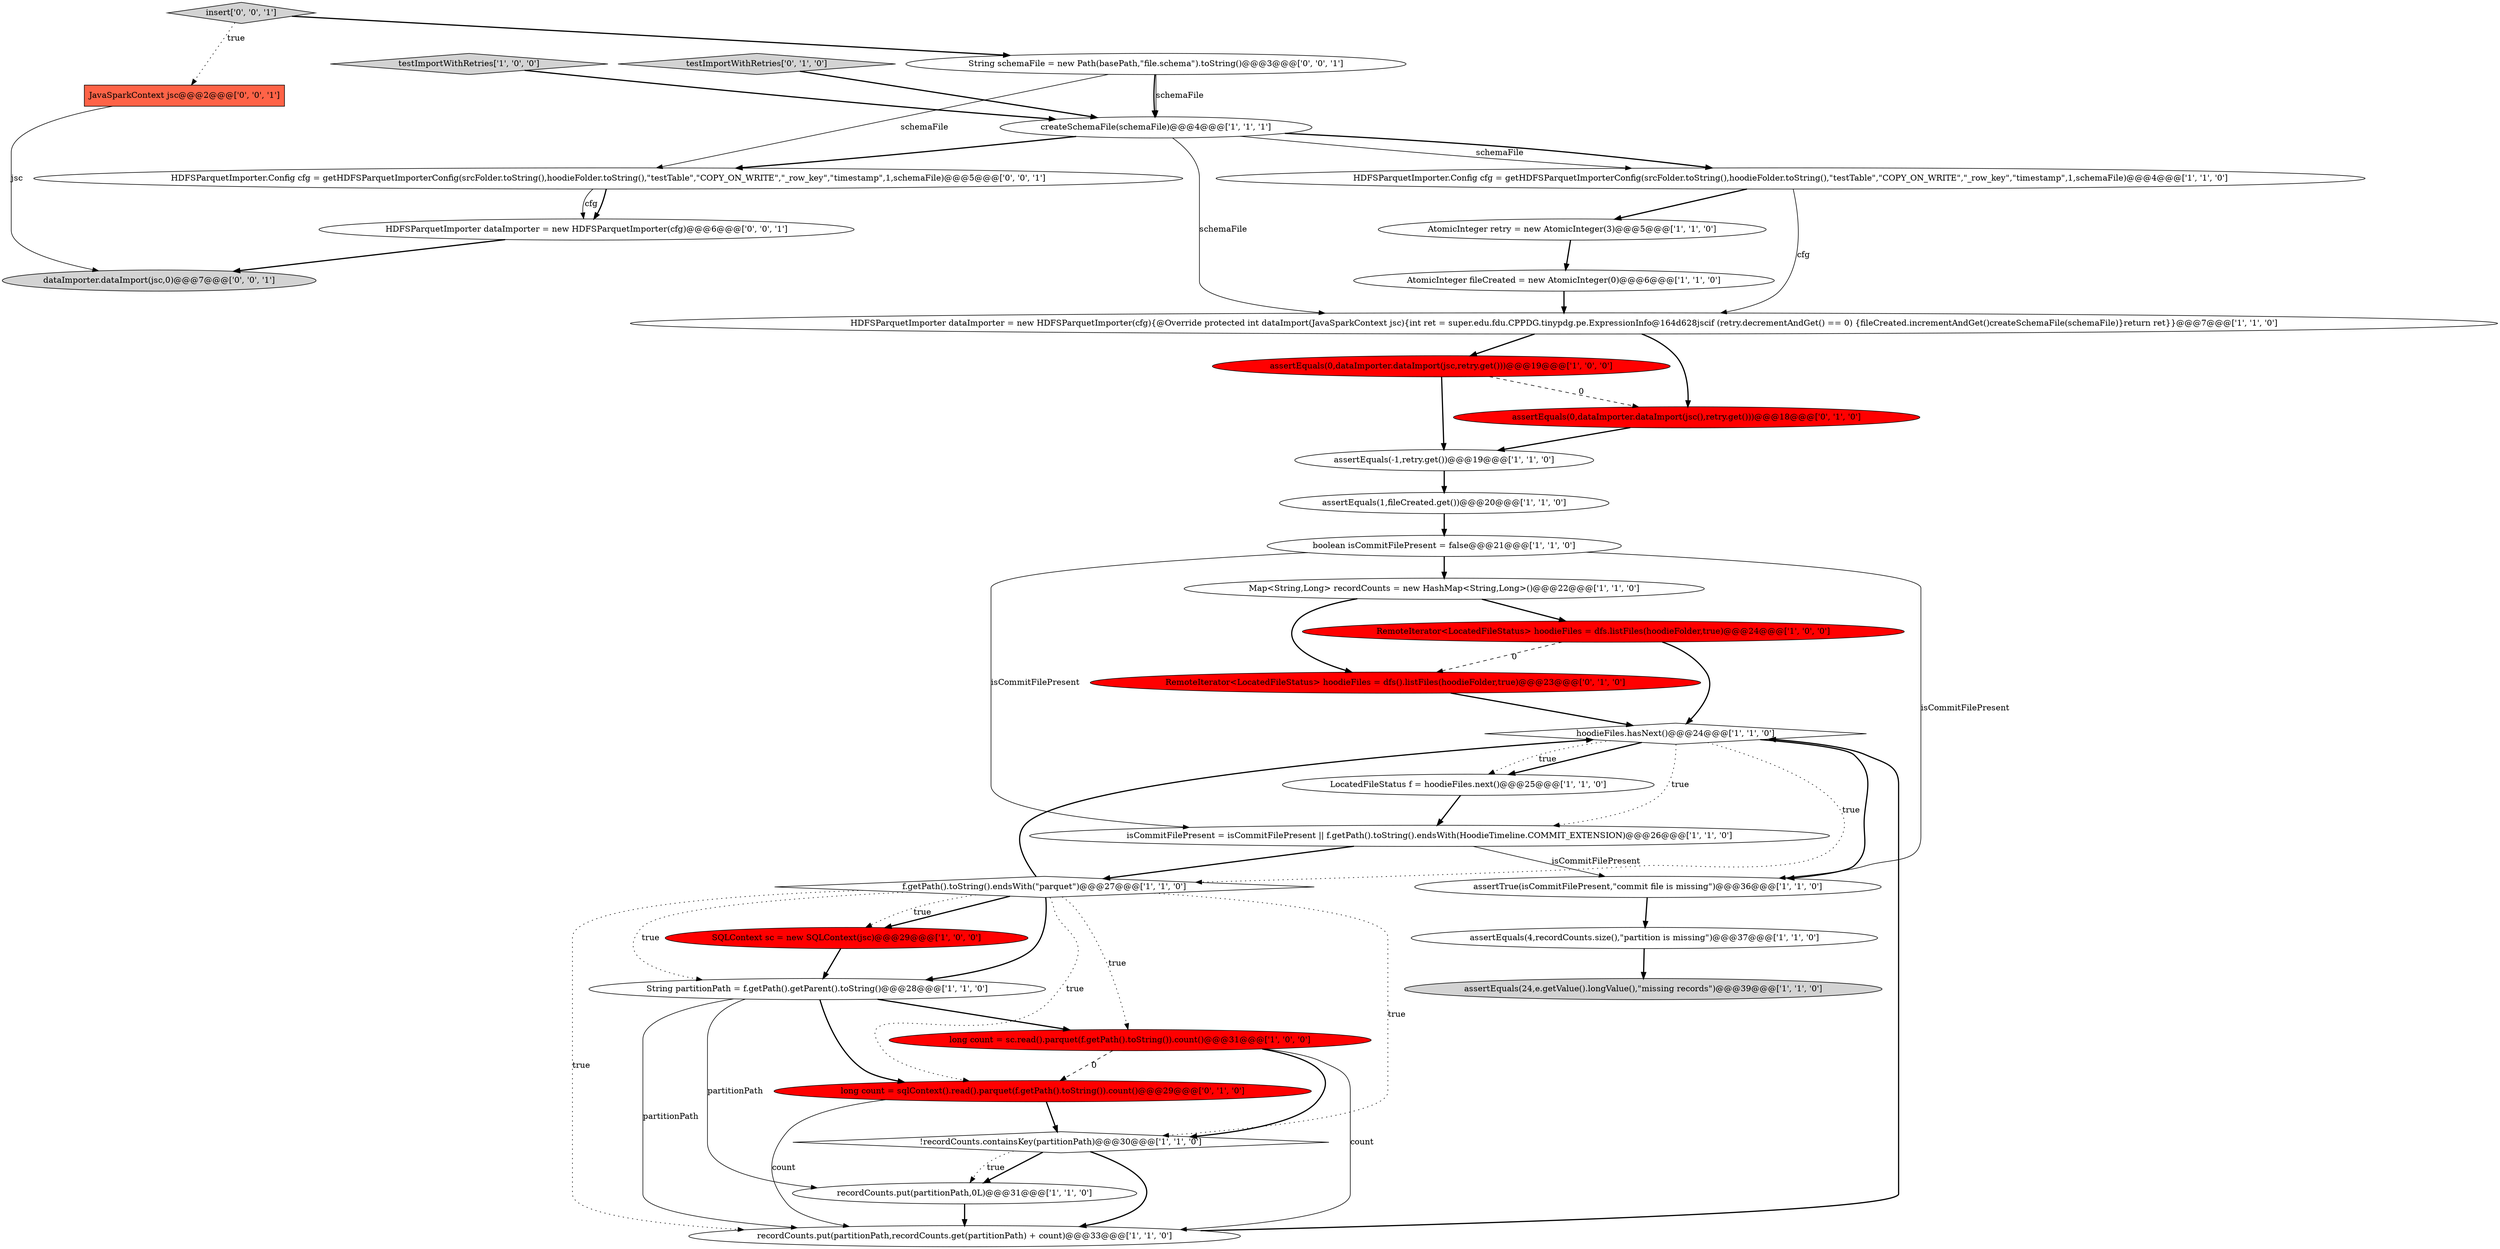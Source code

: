digraph {
25 [style = filled, label = "RemoteIterator<LocatedFileStatus> hoodieFiles = dfs().listFiles(hoodieFolder,true)@@@23@@@['0', '1', '0']", fillcolor = red, shape = ellipse image = "AAA1AAABBB2BBB"];
6 [style = filled, label = "Map<String,Long> recordCounts = new HashMap<String,Long>()@@@22@@@['1', '1', '0']", fillcolor = white, shape = ellipse image = "AAA0AAABBB1BBB"];
17 [style = filled, label = "LocatedFileStatus f = hoodieFiles.next()@@@25@@@['1', '1', '0']", fillcolor = white, shape = ellipse image = "AAA0AAABBB1BBB"];
13 [style = filled, label = "AtomicInteger fileCreated = new AtomicInteger(0)@@@6@@@['1', '1', '0']", fillcolor = white, shape = ellipse image = "AAA0AAABBB1BBB"];
10 [style = filled, label = "RemoteIterator<LocatedFileStatus> hoodieFiles = dfs.listFiles(hoodieFolder,true)@@@24@@@['1', '0', '0']", fillcolor = red, shape = ellipse image = "AAA1AAABBB1BBB"];
24 [style = filled, label = "String partitionPath = f.getPath().getParent().toString()@@@28@@@['1', '1', '0']", fillcolor = white, shape = ellipse image = "AAA0AAABBB1BBB"];
12 [style = filled, label = "assertEquals(0,dataImporter.dataImport(jsc,retry.get()))@@@19@@@['1', '0', '0']", fillcolor = red, shape = ellipse image = "AAA1AAABBB1BBB"];
8 [style = filled, label = "AtomicInteger retry = new AtomicInteger(3)@@@5@@@['1', '1', '0']", fillcolor = white, shape = ellipse image = "AAA0AAABBB1BBB"];
14 [style = filled, label = "boolean isCommitFilePresent = false@@@21@@@['1', '1', '0']", fillcolor = white, shape = ellipse image = "AAA0AAABBB1BBB"];
26 [style = filled, label = "long count = sqlContext().read().parquet(f.getPath().toString()).count()@@@29@@@['0', '1', '0']", fillcolor = red, shape = ellipse image = "AAA1AAABBB2BBB"];
22 [style = filled, label = "recordCounts.put(partitionPath,recordCounts.get(partitionPath) + count)@@@33@@@['1', '1', '0']", fillcolor = white, shape = ellipse image = "AAA0AAABBB1BBB"];
19 [style = filled, label = "SQLContext sc = new SQLContext(jsc)@@@29@@@['1', '0', '0']", fillcolor = red, shape = ellipse image = "AAA1AAABBB1BBB"];
30 [style = filled, label = "dataImporter.dataImport(jsc,0)@@@7@@@['0', '0', '1']", fillcolor = lightgray, shape = ellipse image = "AAA0AAABBB3BBB"];
15 [style = filled, label = "testImportWithRetries['1', '0', '0']", fillcolor = lightgray, shape = diamond image = "AAA0AAABBB1BBB"];
11 [style = filled, label = "!recordCounts.containsKey(partitionPath)@@@30@@@['1', '1', '0']", fillcolor = white, shape = diamond image = "AAA0AAABBB1BBB"];
27 [style = filled, label = "assertEquals(0,dataImporter.dataImport(jsc(),retry.get()))@@@18@@@['0', '1', '0']", fillcolor = red, shape = ellipse image = "AAA1AAABBB2BBB"];
18 [style = filled, label = "isCommitFilePresent = isCommitFilePresent || f.getPath().toString().endsWith(HoodieTimeline.COMMIT_EXTENSION)@@@26@@@['1', '1', '0']", fillcolor = white, shape = ellipse image = "AAA0AAABBB1BBB"];
31 [style = filled, label = "HDFSParquetImporter dataImporter = new HDFSParquetImporter(cfg)@@@6@@@['0', '0', '1']", fillcolor = white, shape = ellipse image = "AAA0AAABBB3BBB"];
4 [style = filled, label = "HDFSParquetImporter.Config cfg = getHDFSParquetImporterConfig(srcFolder.toString(),hoodieFolder.toString(),\"testTable\",\"COPY_ON_WRITE\",\"_row_key\",\"timestamp\",1,schemaFile)@@@4@@@['1', '1', '0']", fillcolor = white, shape = ellipse image = "AAA0AAABBB1BBB"];
32 [style = filled, label = "insert['0', '0', '1']", fillcolor = lightgray, shape = diamond image = "AAA0AAABBB3BBB"];
23 [style = filled, label = "HDFSParquetImporter dataImporter = new HDFSParquetImporter(cfg){@Override protected int dataImport(JavaSparkContext jsc){int ret = super.edu.fdu.CPPDG.tinypdg.pe.ExpressionInfo@164d628jscif (retry.decrementAndGet() == 0) {fileCreated.incrementAndGet()createSchemaFile(schemaFile)}return ret}}@@@7@@@['1', '1', '0']", fillcolor = white, shape = ellipse image = "AAA0AAABBB1BBB"];
34 [style = filled, label = "HDFSParquetImporter.Config cfg = getHDFSParquetImporterConfig(srcFolder.toString(),hoodieFolder.toString(),\"testTable\",\"COPY_ON_WRITE\",\"_row_key\",\"timestamp\",1,schemaFile)@@@5@@@['0', '0', '1']", fillcolor = white, shape = ellipse image = "AAA0AAABBB3BBB"];
3 [style = filled, label = "hoodieFiles.hasNext()@@@24@@@['1', '1', '0']", fillcolor = white, shape = diamond image = "AAA0AAABBB1BBB"];
9 [style = filled, label = "assertEquals(4,recordCounts.size(),\"partition is missing\")@@@37@@@['1', '1', '0']", fillcolor = white, shape = ellipse image = "AAA0AAABBB1BBB"];
21 [style = filled, label = "f.getPath().toString().endsWith(\"parquet\")@@@27@@@['1', '1', '0']", fillcolor = white, shape = diamond image = "AAA0AAABBB1BBB"];
29 [style = filled, label = "JavaSparkContext jsc@@@2@@@['0', '0', '1']", fillcolor = tomato, shape = box image = "AAA0AAABBB3BBB"];
7 [style = filled, label = "assertEquals(24,e.getValue().longValue(),\"missing records\")@@@39@@@['1', '1', '0']", fillcolor = lightgray, shape = ellipse image = "AAA0AAABBB1BBB"];
28 [style = filled, label = "testImportWithRetries['0', '1', '0']", fillcolor = lightgray, shape = diamond image = "AAA0AAABBB2BBB"];
5 [style = filled, label = "assertEquals(-1,retry.get())@@@19@@@['1', '1', '0']", fillcolor = white, shape = ellipse image = "AAA0AAABBB1BBB"];
20 [style = filled, label = "assertTrue(isCommitFilePresent,\"commit file is missing\")@@@36@@@['1', '1', '0']", fillcolor = white, shape = ellipse image = "AAA0AAABBB1BBB"];
2 [style = filled, label = "recordCounts.put(partitionPath,0L)@@@31@@@['1', '1', '0']", fillcolor = white, shape = ellipse image = "AAA0AAABBB1BBB"];
16 [style = filled, label = "assertEquals(1,fileCreated.get())@@@20@@@['1', '1', '0']", fillcolor = white, shape = ellipse image = "AAA0AAABBB1BBB"];
1 [style = filled, label = "long count = sc.read().parquet(f.getPath().toString()).count()@@@31@@@['1', '0', '0']", fillcolor = red, shape = ellipse image = "AAA1AAABBB1BBB"];
0 [style = filled, label = "createSchemaFile(schemaFile)@@@4@@@['1', '1', '1']", fillcolor = white, shape = ellipse image = "AAA0AAABBB1BBB"];
33 [style = filled, label = "String schemaFile = new Path(basePath,\"file.schema\").toString()@@@3@@@['0', '0', '1']", fillcolor = white, shape = ellipse image = "AAA0AAABBB3BBB"];
14->18 [style = solid, label="isCommitFilePresent"];
12->5 [style = bold, label=""];
21->19 [style = bold, label=""];
23->27 [style = bold, label=""];
21->1 [style = dotted, label="true"];
20->9 [style = bold, label=""];
21->11 [style = dotted, label="true"];
1->26 [style = dashed, label="0"];
14->20 [style = solid, label="isCommitFilePresent"];
25->3 [style = bold, label=""];
29->30 [style = solid, label="jsc"];
10->3 [style = bold, label=""];
34->31 [style = bold, label=""];
34->31 [style = solid, label="cfg"];
21->22 [style = dotted, label="true"];
21->24 [style = bold, label=""];
8->13 [style = bold, label=""];
9->7 [style = bold, label=""];
11->2 [style = bold, label=""];
26->11 [style = bold, label=""];
32->33 [style = bold, label=""];
1->11 [style = bold, label=""];
19->24 [style = bold, label=""];
5->16 [style = bold, label=""];
22->3 [style = bold, label=""];
28->0 [style = bold, label=""];
33->0 [style = bold, label=""];
24->26 [style = bold, label=""];
0->34 [style = bold, label=""];
0->23 [style = solid, label="schemaFile"];
3->20 [style = bold, label=""];
11->2 [style = dotted, label="true"];
21->24 [style = dotted, label="true"];
33->0 [style = solid, label="schemaFile"];
21->26 [style = dotted, label="true"];
0->4 [style = bold, label=""];
3->21 [style = dotted, label="true"];
6->10 [style = bold, label=""];
15->0 [style = bold, label=""];
3->18 [style = dotted, label="true"];
21->19 [style = dotted, label="true"];
24->2 [style = solid, label="partitionPath"];
0->4 [style = solid, label="schemaFile"];
31->30 [style = bold, label=""];
13->23 [style = bold, label=""];
11->22 [style = bold, label=""];
12->27 [style = dashed, label="0"];
24->22 [style = solid, label="partitionPath"];
4->8 [style = bold, label=""];
16->14 [style = bold, label=""];
23->12 [style = bold, label=""];
3->17 [style = bold, label=""];
3->17 [style = dotted, label="true"];
32->29 [style = dotted, label="true"];
4->23 [style = solid, label="cfg"];
18->21 [style = bold, label=""];
24->1 [style = bold, label=""];
1->22 [style = solid, label="count"];
2->22 [style = bold, label=""];
27->5 [style = bold, label=""];
26->22 [style = solid, label="count"];
18->20 [style = solid, label="isCommitFilePresent"];
14->6 [style = bold, label=""];
10->25 [style = dashed, label="0"];
17->18 [style = bold, label=""];
33->34 [style = solid, label="schemaFile"];
6->25 [style = bold, label=""];
21->3 [style = bold, label=""];
}
